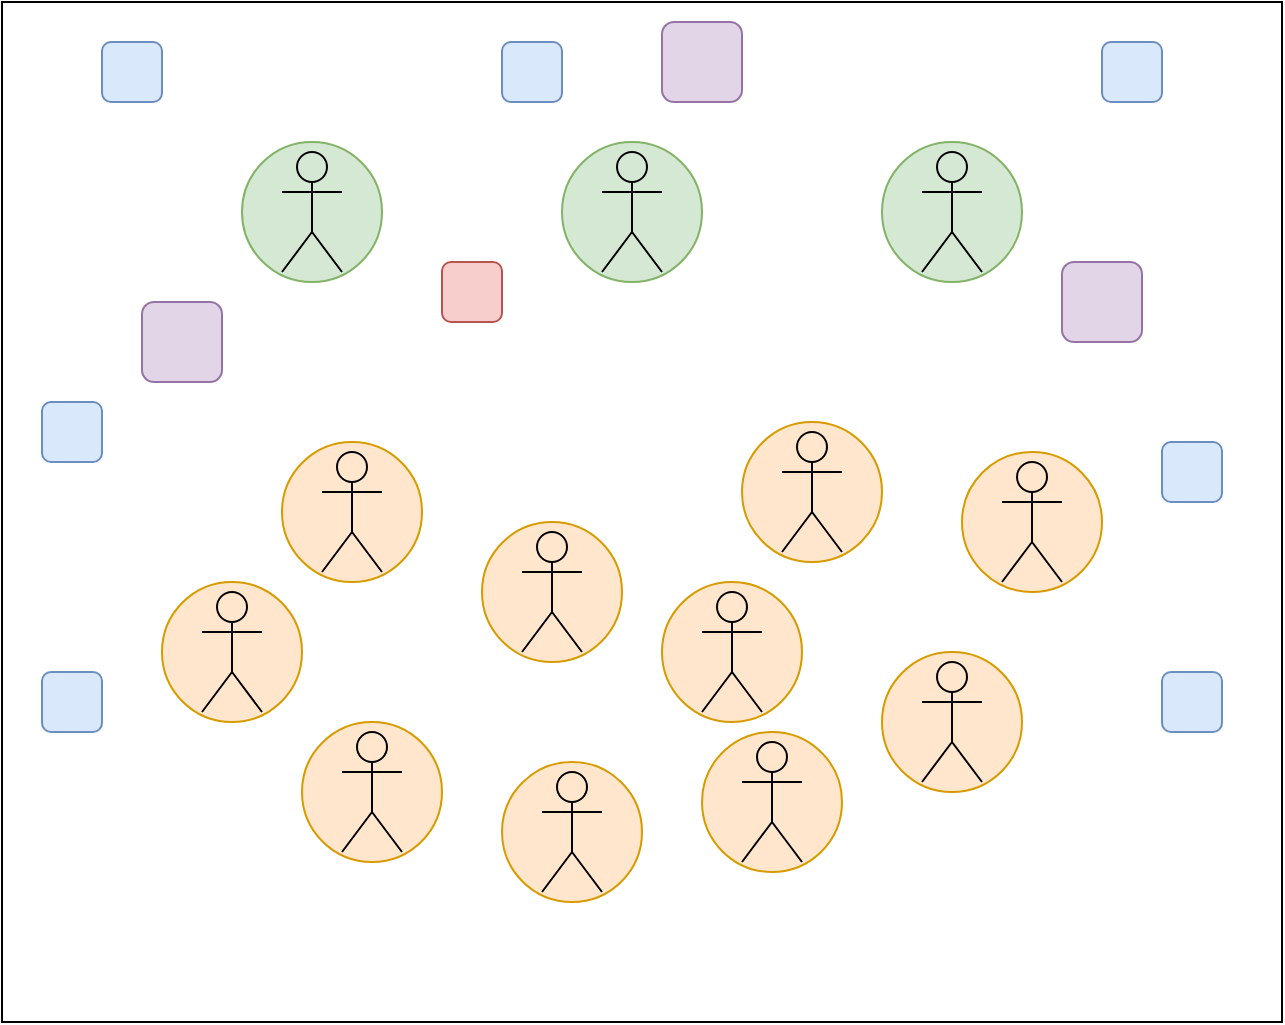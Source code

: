 <mxfile version="26.0.5">
  <diagram name="Page-1" id="v8nHO-wBjMZclUkaiwIn">
    <mxGraphModel dx="1071" dy="591" grid="1" gridSize="10" guides="1" tooltips="1" connect="1" arrows="1" fold="1" page="1" pageScale="1" pageWidth="850" pageHeight="1100" math="0" shadow="0">
      <root>
        <mxCell id="0" />
        <mxCell id="1" parent="0" />
        <mxCell id="aUYu8zUVZR2pS2-KU-Pr-2" value="" style="ellipse;whiteSpace=wrap;html=1;aspect=fixed;fillColor=#d5e8d4;strokeColor=#82b366;" parent="1" vertex="1">
          <mxGeometry x="200" y="120" width="70" height="70" as="geometry" />
        </mxCell>
        <mxCell id="aUYu8zUVZR2pS2-KU-Pr-4" value="" style="shape=umlActor;verticalLabelPosition=bottom;verticalAlign=top;html=1;outlineConnect=0;fillColor=none;" parent="1" vertex="1">
          <mxGeometry x="220" y="125" width="30" height="60" as="geometry" />
        </mxCell>
        <mxCell id="aUYu8zUVZR2pS2-KU-Pr-11" value="" style="ellipse;whiteSpace=wrap;html=1;aspect=fixed;fillColor=#d5e8d4;strokeColor=#82b366;" parent="1" vertex="1">
          <mxGeometry x="360" y="120" width="70" height="70" as="geometry" />
        </mxCell>
        <mxCell id="aUYu8zUVZR2pS2-KU-Pr-12" value="" style="shape=umlActor;verticalLabelPosition=bottom;verticalAlign=top;html=1;outlineConnect=0;fillColor=none;" parent="1" vertex="1">
          <mxGeometry x="380" y="125" width="30" height="60" as="geometry" />
        </mxCell>
        <mxCell id="aUYu8zUVZR2pS2-KU-Pr-13" value="" style="ellipse;whiteSpace=wrap;html=1;aspect=fixed;fillColor=#d5e8d4;strokeColor=#82b366;" parent="1" vertex="1">
          <mxGeometry x="520" y="120" width="70" height="70" as="geometry" />
        </mxCell>
        <mxCell id="aUYu8zUVZR2pS2-KU-Pr-14" value="" style="shape=umlActor;verticalLabelPosition=bottom;verticalAlign=top;html=1;outlineConnect=0;fillColor=none;" parent="1" vertex="1">
          <mxGeometry x="540" y="125" width="30" height="60" as="geometry" />
        </mxCell>
        <mxCell id="aUYu8zUVZR2pS2-KU-Pr-15" value="" style="rounded=0;whiteSpace=wrap;html=1;fillColor=none;" parent="1" vertex="1">
          <mxGeometry x="80" y="50" width="640" height="510" as="geometry" />
        </mxCell>
        <mxCell id="aUYu8zUVZR2pS2-KU-Pr-16" value="" style="ellipse;whiteSpace=wrap;html=1;aspect=fixed;fillColor=#ffe6cc;strokeColor=#d79b00;" parent="1" vertex="1">
          <mxGeometry x="220" y="270" width="70" height="70" as="geometry" />
        </mxCell>
        <mxCell id="aUYu8zUVZR2pS2-KU-Pr-17" value="" style="shape=umlActor;verticalLabelPosition=bottom;verticalAlign=top;html=1;outlineConnect=0;fillColor=none;" parent="1" vertex="1">
          <mxGeometry x="240" y="275" width="30" height="60" as="geometry" />
        </mxCell>
        <mxCell id="aUYu8zUVZR2pS2-KU-Pr-18" value="" style="ellipse;whiteSpace=wrap;html=1;aspect=fixed;fillColor=#ffe6cc;strokeColor=#d79b00;" parent="1" vertex="1">
          <mxGeometry x="320" y="310" width="70" height="70" as="geometry" />
        </mxCell>
        <mxCell id="aUYu8zUVZR2pS2-KU-Pr-19" value="" style="shape=umlActor;verticalLabelPosition=bottom;verticalAlign=top;html=1;outlineConnect=0;fillColor=none;" parent="1" vertex="1">
          <mxGeometry x="340" y="315" width="30" height="60" as="geometry" />
        </mxCell>
        <mxCell id="aUYu8zUVZR2pS2-KU-Pr-24" value="" style="ellipse;whiteSpace=wrap;html=1;aspect=fixed;fillColor=#ffe6cc;strokeColor=#d79b00;" parent="1" vertex="1">
          <mxGeometry x="450" y="260" width="70" height="70" as="geometry" />
        </mxCell>
        <mxCell id="aUYu8zUVZR2pS2-KU-Pr-25" value="" style="shape=umlActor;verticalLabelPosition=bottom;verticalAlign=top;html=1;outlineConnect=0;fillColor=none;" parent="1" vertex="1">
          <mxGeometry x="470" y="265" width="30" height="60" as="geometry" />
        </mxCell>
        <mxCell id="aUYu8zUVZR2pS2-KU-Pr-26" value="" style="ellipse;whiteSpace=wrap;html=1;aspect=fixed;fillColor=#ffe6cc;strokeColor=#d79b00;" parent="1" vertex="1">
          <mxGeometry x="520" y="375" width="70" height="70" as="geometry" />
        </mxCell>
        <mxCell id="aUYu8zUVZR2pS2-KU-Pr-27" value="" style="shape=umlActor;verticalLabelPosition=bottom;verticalAlign=top;html=1;outlineConnect=0;fillColor=none;" parent="1" vertex="1">
          <mxGeometry x="540" y="380" width="30" height="60" as="geometry" />
        </mxCell>
        <mxCell id="aUYu8zUVZR2pS2-KU-Pr-28" value="" style="ellipse;whiteSpace=wrap;html=1;aspect=fixed;fillColor=#ffe6cc;strokeColor=#d79b00;" parent="1" vertex="1">
          <mxGeometry x="230" y="410" width="70" height="70" as="geometry" />
        </mxCell>
        <mxCell id="aUYu8zUVZR2pS2-KU-Pr-29" value="" style="shape=umlActor;verticalLabelPosition=bottom;verticalAlign=top;html=1;outlineConnect=0;fillColor=none;" parent="1" vertex="1">
          <mxGeometry x="250" y="415" width="30" height="60" as="geometry" />
        </mxCell>
        <mxCell id="aUYu8zUVZR2pS2-KU-Pr-30" value="" style="ellipse;whiteSpace=wrap;html=1;aspect=fixed;fillColor=#ffe6cc;strokeColor=#d79b00;" parent="1" vertex="1">
          <mxGeometry x="560" y="275" width="70" height="70" as="geometry" />
        </mxCell>
        <mxCell id="aUYu8zUVZR2pS2-KU-Pr-31" value="" style="shape=umlActor;verticalLabelPosition=bottom;verticalAlign=top;html=1;outlineConnect=0;fillColor=none;" parent="1" vertex="1">
          <mxGeometry x="580" y="280" width="30" height="60" as="geometry" />
        </mxCell>
        <mxCell id="aUYu8zUVZR2pS2-KU-Pr-32" value="" style="rounded=1;whiteSpace=wrap;html=1;fillColor=#e1d5e7;strokeColor=#9673a6;" parent="1" vertex="1">
          <mxGeometry x="410" y="60" width="40" height="40" as="geometry" />
        </mxCell>
        <mxCell id="aUYu8zUVZR2pS2-KU-Pr-33" value="" style="rounded=1;whiteSpace=wrap;html=1;fillColor=#e1d5e7;strokeColor=#9673a6;" parent="1" vertex="1">
          <mxGeometry x="610" y="180" width="40" height="40" as="geometry" />
        </mxCell>
        <mxCell id="aUYu8zUVZR2pS2-KU-Pr-34" value="" style="rounded=1;whiteSpace=wrap;html=1;fillColor=#e1d5e7;strokeColor=#9673a6;" parent="1" vertex="1">
          <mxGeometry x="150" y="200" width="40" height="40" as="geometry" />
        </mxCell>
        <mxCell id="aUYu8zUVZR2pS2-KU-Pr-35" value="" style="rounded=1;whiteSpace=wrap;html=1;fillColor=#f8cecc;strokeColor=#b85450;" parent="1" vertex="1">
          <mxGeometry x="300" y="180" width="30" height="30" as="geometry" />
        </mxCell>
        <mxCell id="aUYu8zUVZR2pS2-KU-Pr-37" value="" style="rounded=1;whiteSpace=wrap;html=1;fillColor=#dae8fc;strokeColor=#6c8ebf;" parent="1" vertex="1">
          <mxGeometry x="130" y="70" width="30" height="30" as="geometry" />
        </mxCell>
        <mxCell id="aUYu8zUVZR2pS2-KU-Pr-39" value="" style="rounded=1;whiteSpace=wrap;html=1;fillColor=#dae8fc;strokeColor=#6c8ebf;" parent="1" vertex="1">
          <mxGeometry x="630" y="70" width="30" height="30" as="geometry" />
        </mxCell>
        <mxCell id="aUYu8zUVZR2pS2-KU-Pr-40" value="" style="rounded=1;whiteSpace=wrap;html=1;fillColor=#dae8fc;strokeColor=#6c8ebf;" parent="1" vertex="1">
          <mxGeometry x="330" y="70" width="30" height="30" as="geometry" />
        </mxCell>
        <mxCell id="aUYu8zUVZR2pS2-KU-Pr-41" value="" style="rounded=1;whiteSpace=wrap;html=1;fillColor=#dae8fc;strokeColor=#6c8ebf;" parent="1" vertex="1">
          <mxGeometry x="100" y="250" width="30" height="30" as="geometry" />
        </mxCell>
        <mxCell id="aUYu8zUVZR2pS2-KU-Pr-42" value="" style="rounded=1;whiteSpace=wrap;html=1;fillColor=#dae8fc;strokeColor=#6c8ebf;" parent="1" vertex="1">
          <mxGeometry x="660" y="270" width="30" height="30" as="geometry" />
        </mxCell>
        <mxCell id="aUYu8zUVZR2pS2-KU-Pr-44" value="" style="rounded=1;whiteSpace=wrap;html=1;fillColor=#dae8fc;strokeColor=#6c8ebf;" parent="1" vertex="1">
          <mxGeometry x="100" y="385" width="30" height="30" as="geometry" />
        </mxCell>
        <mxCell id="aUYu8zUVZR2pS2-KU-Pr-45" value="" style="rounded=1;whiteSpace=wrap;html=1;fillColor=#dae8fc;strokeColor=#6c8ebf;" parent="1" vertex="1">
          <mxGeometry x="660" y="385" width="30" height="30" as="geometry" />
        </mxCell>
        <mxCell id="zPj7UsXlCmG_Pw2DaR3b-3" value="" style="ellipse;whiteSpace=wrap;html=1;aspect=fixed;fillColor=#ffe6cc;strokeColor=#d79b00;" vertex="1" parent="1">
          <mxGeometry x="330" y="430" width="70" height="70" as="geometry" />
        </mxCell>
        <mxCell id="zPj7UsXlCmG_Pw2DaR3b-4" value="" style="shape=umlActor;verticalLabelPosition=bottom;verticalAlign=top;html=1;outlineConnect=0;fillColor=none;" vertex="1" parent="1">
          <mxGeometry x="350" y="435" width="30" height="60" as="geometry" />
        </mxCell>
        <mxCell id="zPj7UsXlCmG_Pw2DaR3b-5" value="" style="ellipse;whiteSpace=wrap;html=1;aspect=fixed;fillColor=#ffe6cc;strokeColor=#d79b00;" vertex="1" parent="1">
          <mxGeometry x="430" y="415" width="70" height="70" as="geometry" />
        </mxCell>
        <mxCell id="zPj7UsXlCmG_Pw2DaR3b-6" value="" style="shape=umlActor;verticalLabelPosition=bottom;verticalAlign=top;html=1;outlineConnect=0;fillColor=none;" vertex="1" parent="1">
          <mxGeometry x="450" y="420" width="30" height="60" as="geometry" />
        </mxCell>
        <mxCell id="zPj7UsXlCmG_Pw2DaR3b-7" value="" style="ellipse;whiteSpace=wrap;html=1;aspect=fixed;fillColor=#ffe6cc;strokeColor=#d79b00;" vertex="1" parent="1">
          <mxGeometry x="160" y="340" width="70" height="70" as="geometry" />
        </mxCell>
        <mxCell id="zPj7UsXlCmG_Pw2DaR3b-8" value="" style="shape=umlActor;verticalLabelPosition=bottom;verticalAlign=top;html=1;outlineConnect=0;fillColor=none;" vertex="1" parent="1">
          <mxGeometry x="180" y="345" width="30" height="60" as="geometry" />
        </mxCell>
        <mxCell id="zPj7UsXlCmG_Pw2DaR3b-9" value="" style="ellipse;whiteSpace=wrap;html=1;aspect=fixed;fillColor=#ffe6cc;strokeColor=#d79b00;" vertex="1" parent="1">
          <mxGeometry x="410" y="340" width="70" height="70" as="geometry" />
        </mxCell>
        <mxCell id="zPj7UsXlCmG_Pw2DaR3b-10" value="" style="shape=umlActor;verticalLabelPosition=bottom;verticalAlign=top;html=1;outlineConnect=0;fillColor=none;" vertex="1" parent="1">
          <mxGeometry x="430" y="345" width="30" height="60" as="geometry" />
        </mxCell>
      </root>
    </mxGraphModel>
  </diagram>
</mxfile>
